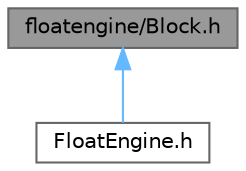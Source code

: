 digraph "floatengine/Block.h"
{
 // LATEX_PDF_SIZE
  bgcolor="transparent";
  edge [fontname=Helvetica,fontsize=10,labelfontname=Helvetica,labelfontsize=10];
  node [fontname=Helvetica,fontsize=10,shape=box,height=0.2,width=0.4];
  Node1 [id="Node000001",label="floatengine/Block.h",height=0.2,width=0.4,color="gray40", fillcolor="grey60", style="filled", fontcolor="black",tooltip="方块类"];
  Node1 -> Node2 [id="edge1_Node000001_Node000002",dir="back",color="steelblue1",style="solid",tooltip=" "];
  Node2 [id="Node000002",label="FloatEngine.h",height=0.2,width=0.4,color="grey40", fillcolor="white", style="filled",URL="$_float_engine_8h.html",tooltip=" "];
}
